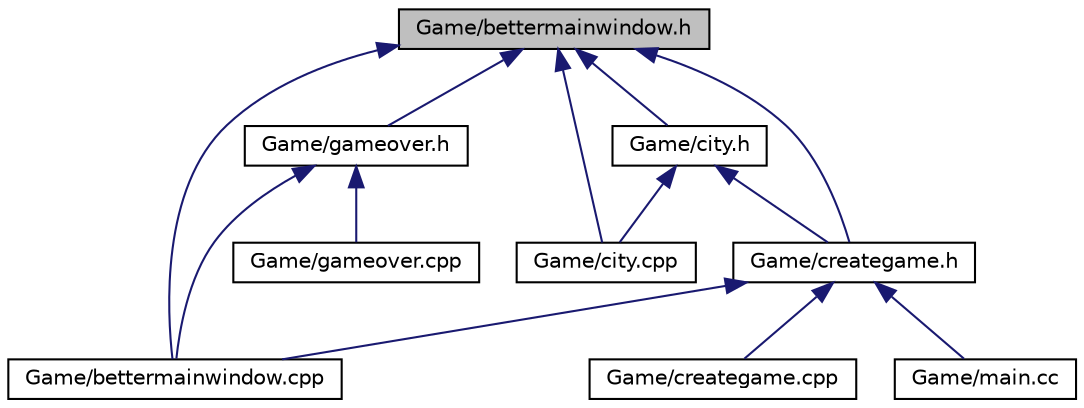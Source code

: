 digraph "Game/bettermainwindow.h"
{
 // LATEX_PDF_SIZE
  edge [fontname="Helvetica",fontsize="10",labelfontname="Helvetica",labelfontsize="10"];
  node [fontname="Helvetica",fontsize="10",shape=record];
  Node1 [label="Game/bettermainwindow.h",height=0.2,width=0.4,color="black", fillcolor="grey75", style="filled", fontcolor="black",tooltip=" "];
  Node1 -> Node2 [dir="back",color="midnightblue",fontsize="10",style="solid",fontname="Helvetica"];
  Node2 [label="Game/bettermainwindow.cpp",height=0.2,width=0.4,color="black", fillcolor="white", style="filled",URL="$bettermainwindow_8cpp.html",tooltip=" "];
  Node1 -> Node3 [dir="back",color="midnightblue",fontsize="10",style="solid",fontname="Helvetica"];
  Node3 [label="Game/city.cpp",height=0.2,width=0.4,color="black", fillcolor="white", style="filled",URL="$city_8cpp.html",tooltip=" "];
  Node1 -> Node4 [dir="back",color="midnightblue",fontsize="10",style="solid",fontname="Helvetica"];
  Node4 [label="Game/city.h",height=0.2,width=0.4,color="black", fillcolor="white", style="filled",URL="$city_8h.html",tooltip=" "];
  Node4 -> Node3 [dir="back",color="midnightblue",fontsize="10",style="solid",fontname="Helvetica"];
  Node4 -> Node5 [dir="back",color="midnightblue",fontsize="10",style="solid",fontname="Helvetica"];
  Node5 [label="Game/creategame.h",height=0.2,width=0.4,color="black", fillcolor="white", style="filled",URL="$creategame_8h.html",tooltip=" "];
  Node5 -> Node2 [dir="back",color="midnightblue",fontsize="10",style="solid",fontname="Helvetica"];
  Node5 -> Node6 [dir="back",color="midnightblue",fontsize="10",style="solid",fontname="Helvetica"];
  Node6 [label="Game/creategame.cpp",height=0.2,width=0.4,color="black", fillcolor="white", style="filled",URL="$creategame_8cpp.html",tooltip=" "];
  Node5 -> Node7 [dir="back",color="midnightblue",fontsize="10",style="solid",fontname="Helvetica"];
  Node7 [label="Game/main.cc",height=0.2,width=0.4,color="black", fillcolor="white", style="filled",URL="$main_8cc.html",tooltip=" "];
  Node1 -> Node5 [dir="back",color="midnightblue",fontsize="10",style="solid",fontname="Helvetica"];
  Node1 -> Node8 [dir="back",color="midnightblue",fontsize="10",style="solid",fontname="Helvetica"];
  Node8 [label="Game/gameover.h",height=0.2,width=0.4,color="black", fillcolor="white", style="filled",URL="$gameover_8h.html",tooltip="Defines a class that handles the situation of game ending Creates a dialog box that displays player s..."];
  Node8 -> Node2 [dir="back",color="midnightblue",fontsize="10",style="solid",fontname="Helvetica"];
  Node8 -> Node9 [dir="back",color="midnightblue",fontsize="10",style="solid",fontname="Helvetica"];
  Node9 [label="Game/gameover.cpp",height=0.2,width=0.4,color="black", fillcolor="white", style="filled",URL="$gameover_8cpp.html",tooltip=" "];
}
